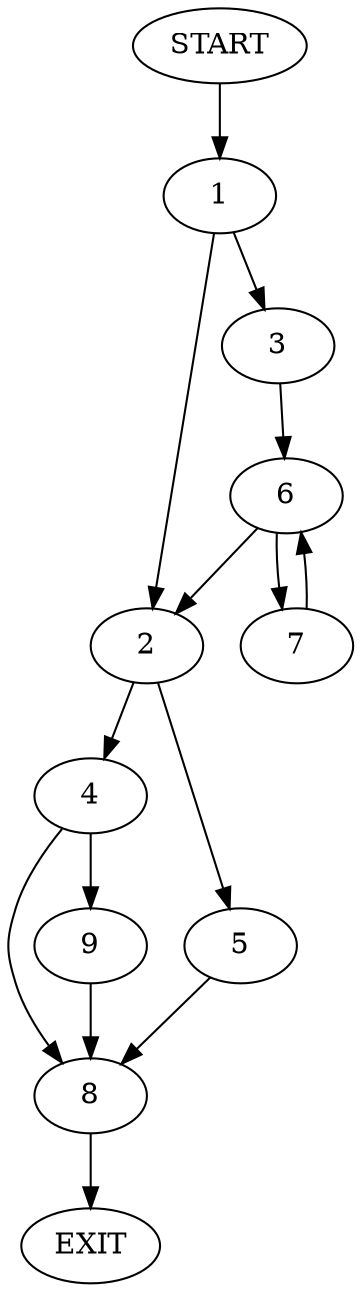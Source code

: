 digraph {
0 [label="START"]
10 [label="EXIT"]
0 -> 1
1 -> 2
1 -> 3
2 -> 4
2 -> 5
3 -> 6
6 -> 2
6 -> 7
7 -> 6
4 -> 8
4 -> 9
5 -> 8
9 -> 8
8 -> 10
}
